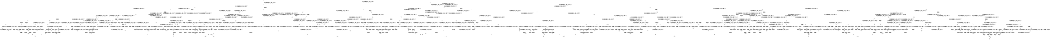 digraph BCG {
size = "7, 10.5";
center = TRUE;
node [shape = circle];
0 [peripheries = 2];
0 -> 1 [label = "EX !0 !ATOMIC_EXCH_BRANCH (1, +1, TRUE, +0, 2, TRUE) !{}"];
0 -> 2 [label = "EX !2 !ATOMIC_EXCH_BRANCH (1, +0, TRUE, +0, 1, TRUE) !{}"];
0 -> 3 [label = "EX !1 !ATOMIC_EXCH_BRANCH (1, +1, TRUE, +0, 3, TRUE) !{}"];
1 -> 4 [label = "EX !2 !ATOMIC_EXCH_BRANCH (1, +0, TRUE, +0, 1, FALSE) !{0}"];
1 -> 5 [label = "EX !1 !ATOMIC_EXCH_BRANCH (1, +1, TRUE, +0, 3, FALSE) !{0}"];
1 -> 6 [label = "TERMINATE !0"];
2 -> 7 [label = "EX !2 !ATOMIC_EXCH_BRANCH (1, +0, TRUE, +0, 1, TRUE) !{0, 1, 2}"];
2 -> 8 [label = "EX !0 !ATOMIC_EXCH_BRANCH (1, +1, TRUE, +0, 2, TRUE) !{0, 1, 2}"];
2 -> 9 [label = "EX !1 !ATOMIC_EXCH_BRANCH (1, +1, TRUE, +0, 3, TRUE) !{0, 1, 2}"];
2 -> 10 [label = "EX !0 !ATOMIC_EXCH_BRANCH (1, +1, TRUE, +0, 2, TRUE) !{0, 1, 2}"];
3 -> 11 [label = "EX !0 !ATOMIC_EXCH_BRANCH (1, +1, TRUE, +0, 2, FALSE) !{0, 1}"];
3 -> 12 [label = "EX !2 !ATOMIC_EXCH_BRANCH (1, +0, TRUE, +0, 1, FALSE) !{0, 1}"];
3 -> 13 [label = "TERMINATE !1"];
3 -> 14 [label = "EX !0 !ATOMIC_EXCH_BRANCH (1, +1, TRUE, +0, 2, FALSE) !{0, 1}"];
4 -> 15 [label = "EX !1 !ATOMIC_EXCH_BRANCH (1, +1, TRUE, +0, 3, TRUE) !{0, 1, 2}"];
4 -> 16 [label = "TERMINATE !0"];
4 -> 17 [label = "TERMINATE !2"];
5 -> 18 [label = "EX !1 !ATOMIC_EXCH_BRANCH (1, +0, TRUE, +1, 1, TRUE) !{0, 1}"];
5 -> 19 [label = "EX !2 !ATOMIC_EXCH_BRANCH (1, +0, TRUE, +0, 1, FALSE) !{0, 1}"];
5 -> 20 [label = "TERMINATE !0"];
6 -> 21 [label = "EX !2 !ATOMIC_EXCH_BRANCH (1, +0, TRUE, +0, 1, FALSE) !{}"];
6 -> 22 [label = "EX !1 !ATOMIC_EXCH_BRANCH (1, +1, TRUE, +0, 3, FALSE) !{}"];
7 -> 7 [label = "EX !2 !ATOMIC_EXCH_BRANCH (1, +0, TRUE, +0, 1, TRUE) !{0, 1, 2}"];
7 -> 8 [label = "EX !0 !ATOMIC_EXCH_BRANCH (1, +1, TRUE, +0, 2, TRUE) !{0, 1, 2}"];
7 -> 9 [label = "EX !1 !ATOMIC_EXCH_BRANCH (1, +1, TRUE, +0, 3, TRUE) !{0, 1, 2}"];
7 -> 10 [label = "EX !0 !ATOMIC_EXCH_BRANCH (1, +1, TRUE, +0, 2, TRUE) !{0, 1, 2}"];
8 -> 23 [label = "EX !2 !ATOMIC_EXCH_BRANCH (1, +0, TRUE, +0, 1, FALSE) !{0, 1, 2}"];
8 -> 24 [label = "EX !1 !ATOMIC_EXCH_BRANCH (1, +1, TRUE, +0, 3, FALSE) !{0, 1, 2}"];
8 -> 25 [label = "TERMINATE !0"];
9 -> 26 [label = "EX !2 !ATOMIC_EXCH_BRANCH (1, +0, TRUE, +0, 1, FALSE) !{0, 1, 2}"];
9 -> 27 [label = "EX !0 !ATOMIC_EXCH_BRANCH (1, +1, TRUE, +0, 2, FALSE) !{0, 1, 2}"];
9 -> 28 [label = "TERMINATE !1"];
9 -> 29 [label = "EX !0 !ATOMIC_EXCH_BRANCH (1, +1, TRUE, +0, 2, FALSE) !{0, 1, 2}"];
10 -> 30 [label = "EX !1 !ATOMIC_EXCH_BRANCH (1, +1, TRUE, +0, 3, FALSE) !{0, 1, 2}"];
10 -> 31 [label = "EX !2 !ATOMIC_EXCH_BRANCH (1, +0, TRUE, +0, 1, FALSE) !{0, 1, 2}"];
10 -> 32 [label = "EX !1 !ATOMIC_EXCH_BRANCH (1, +1, TRUE, +0, 3, FALSE) !{0, 1, 2}"];
10 -> 33 [label = "TERMINATE !0"];
11 -> 34 [label = "EX !2 !ATOMIC_EXCH_BRANCH (1, +0, TRUE, +0, 1, FALSE) !{0, 1}"];
11 -> 35 [label = "TERMINATE !0"];
11 -> 36 [label = "TERMINATE !1"];
12 -> 15 [label = "EX !0 !ATOMIC_EXCH_BRANCH (1, +1, TRUE, +0, 2, TRUE) !{0, 1, 2}"];
12 -> 37 [label = "TERMINATE !2"];
12 -> 38 [label = "TERMINATE !1"];
12 -> 39 [label = "EX !0 !ATOMIC_EXCH_BRANCH (1, +1, TRUE, +0, 2, TRUE) !{0, 1, 2}"];
13 -> 40 [label = "EX !0 !ATOMIC_EXCH_BRANCH (1, +1, TRUE, +0, 2, FALSE) !{0}"];
13 -> 41 [label = "EX !2 !ATOMIC_EXCH_BRANCH (1, +0, TRUE, +0, 1, FALSE) !{0}"];
13 -> 42 [label = "EX !0 !ATOMIC_EXCH_BRANCH (1, +1, TRUE, +0, 2, FALSE) !{0}"];
14 -> 43 [label = "EX !2 !ATOMIC_EXCH_BRANCH (1, +0, TRUE, +0, 1, FALSE) !{0, 1}"];
14 -> 44 [label = "TERMINATE !0"];
14 -> 45 [label = "TERMINATE !1"];
15 -> 46 [label = "TERMINATE !0"];
15 -> 47 [label = "TERMINATE !2"];
15 -> 48 [label = "TERMINATE !1"];
16 -> 49 [label = "EX !1 !ATOMIC_EXCH_BRANCH (1, +1, TRUE, +0, 3, TRUE) !{1, 2}"];
16 -> 50 [label = "TERMINATE !2"];
16 -> 51 [label = "EX !1 !ATOMIC_EXCH_BRANCH (1, +1, TRUE, +0, 3, TRUE) !{1, 2}"];
17 -> 52 [label = "EX !1 !ATOMIC_EXCH_BRANCH (1, +1, TRUE, +0, 3, TRUE) !{0, 1}"];
17 -> 50 [label = "TERMINATE !0"];
18 -> 53 [label = "EX !1 !ATOMIC_EXCH_BRANCH (1, +1, TRUE, +0, 3, TRUE) !{0, 1}"];
18 -> 54 [label = "EX !2 !ATOMIC_EXCH_BRANCH (1, +0, TRUE, +0, 1, TRUE) !{0, 1}"];
18 -> 55 [label = "TERMINATE !0"];
19 -> 56 [label = "EX !1 !ATOMIC_EXCH_BRANCH (1, +0, TRUE, +1, 1, FALSE) !{0, 1, 2}"];
19 -> 57 [label = "TERMINATE !0"];
19 -> 58 [label = "TERMINATE !2"];
20 -> 59 [label = "EX !1 !ATOMIC_EXCH_BRANCH (1, +0, TRUE, +1, 1, TRUE) !{1}"];
20 -> 60 [label = "EX !2 !ATOMIC_EXCH_BRANCH (1, +0, TRUE, +0, 1, FALSE) !{1}"];
20 -> 61 [label = "EX !1 !ATOMIC_EXCH_BRANCH (1, +0, TRUE, +1, 1, TRUE) !{1}"];
21 -> 49 [label = "EX !1 !ATOMIC_EXCH_BRANCH (1, +1, TRUE, +0, 3, TRUE) !{1, 2}"];
21 -> 50 [label = "TERMINATE !2"];
21 -> 51 [label = "EX !1 !ATOMIC_EXCH_BRANCH (1, +1, TRUE, +0, 3, TRUE) !{1, 2}"];
22 -> 59 [label = "EX !1 !ATOMIC_EXCH_BRANCH (1, +0, TRUE, +1, 1, TRUE) !{1}"];
22 -> 60 [label = "EX !2 !ATOMIC_EXCH_BRANCH (1, +0, TRUE, +0, 1, FALSE) !{1}"];
22 -> 61 [label = "EX !1 !ATOMIC_EXCH_BRANCH (1, +0, TRUE, +1, 1, TRUE) !{1}"];
23 -> 15 [label = "EX !1 !ATOMIC_EXCH_BRANCH (1, +1, TRUE, +0, 3, TRUE) !{0, 1, 2}"];
23 -> 16 [label = "TERMINATE !0"];
23 -> 17 [label = "TERMINATE !2"];
24 -> 62 [label = "EX !1 !ATOMIC_EXCH_BRANCH (1, +0, TRUE, +1, 1, TRUE) !{0, 1, 2}"];
24 -> 63 [label = "EX !2 !ATOMIC_EXCH_BRANCH (1, +0, TRUE, +0, 1, FALSE) !{0, 1, 2}"];
24 -> 64 [label = "TERMINATE !0"];
25 -> 65 [label = "EX !2 !ATOMIC_EXCH_BRANCH (1, +0, TRUE, +0, 1, FALSE) !{1, 2}"];
25 -> 66 [label = "EX !1 !ATOMIC_EXCH_BRANCH (1, +1, TRUE, +0, 3, FALSE) !{1, 2}"];
25 -> 67 [label = "EX !1 !ATOMIC_EXCH_BRANCH (1, +1, TRUE, +0, 3, FALSE) !{1, 2}"];
26 -> 15 [label = "EX !0 !ATOMIC_EXCH_BRANCH (1, +1, TRUE, +0, 2, TRUE) !{0, 1, 2}"];
26 -> 37 [label = "TERMINATE !2"];
26 -> 38 [label = "TERMINATE !1"];
26 -> 39 [label = "EX !0 !ATOMIC_EXCH_BRANCH (1, +1, TRUE, +0, 2, TRUE) !{0, 1, 2}"];
27 -> 68 [label = "EX !2 !ATOMIC_EXCH_BRANCH (1, +0, TRUE, +0, 1, FALSE) !{0, 1, 2}"];
27 -> 69 [label = "TERMINATE !0"];
27 -> 70 [label = "TERMINATE !1"];
28 -> 71 [label = "EX !2 !ATOMIC_EXCH_BRANCH (1, +0, TRUE, +0, 1, FALSE) !{0, 2}"];
28 -> 72 [label = "EX !0 !ATOMIC_EXCH_BRANCH (1, +1, TRUE, +0, 2, FALSE) !{0, 2}"];
28 -> 73 [label = "EX !0 !ATOMIC_EXCH_BRANCH (1, +1, TRUE, +0, 2, FALSE) !{0, 2}"];
29 -> 74 [label = "EX !2 !ATOMIC_EXCH_BRANCH (1, +0, TRUE, +0, 1, FALSE) !{0, 1, 2}"];
29 -> 75 [label = "TERMINATE !0"];
29 -> 76 [label = "TERMINATE !1"];
30 -> 77 [label = "EX !2 !ATOMIC_EXCH_BRANCH (1, +0, TRUE, +0, 1, FALSE) !{0, 1, 2}"];
30 -> 78 [label = "EX !1 !ATOMIC_EXCH_BRANCH (1, +0, TRUE, +1, 1, TRUE) !{0, 1, 2}"];
30 -> 79 [label = "EX !2 !ATOMIC_EXCH_BRANCH (1, +0, TRUE, +0, 1, FALSE) !{0, 1, 2}"];
30 -> 80 [label = "TERMINATE !0"];
31 -> 81 [label = "EX !1 !ATOMIC_EXCH_BRANCH (1, +1, TRUE, +0, 3, TRUE) !{0, 1, 2}"];
31 -> 39 [label = "EX !1 !ATOMIC_EXCH_BRANCH (1, +1, TRUE, +0, 3, TRUE) !{0, 1, 2}"];
31 -> 82 [label = "TERMINATE !0"];
31 -> 83 [label = "TERMINATE !2"];
32 -> 78 [label = "EX !1 !ATOMIC_EXCH_BRANCH (1, +0, TRUE, +1, 1, TRUE) !{0, 1, 2}"];
32 -> 84 [label = "EX !1 !ATOMIC_EXCH_BRANCH (1, +0, TRUE, +1, 1, TRUE) !{0, 1, 2}"];
32 -> 85 [label = "EX !2 !ATOMIC_EXCH_BRANCH (1, +0, TRUE, +0, 1, FALSE) !{0, 1, 2}"];
32 -> 86 [label = "TERMINATE !0"];
33 -> 87 [label = "EX !2 !ATOMIC_EXCH_BRANCH (1, +0, TRUE, +0, 1, FALSE) !{1, 2}"];
33 -> 88 [label = "EX !1 !ATOMIC_EXCH_BRANCH (1, +1, TRUE, +0, 3, FALSE) !{1, 2}"];
34 -> 89 [label = "TERMINATE !0"];
34 -> 90 [label = "TERMINATE !2"];
34 -> 91 [label = "TERMINATE !1"];
35 -> 92 [label = "EX !2 !ATOMIC_EXCH_BRANCH (1, +0, TRUE, +0, 1, FALSE) !{1}"];
35 -> 93 [label = "TERMINATE !1"];
36 -> 94 [label = "EX !2 !ATOMIC_EXCH_BRANCH (1, +0, TRUE, +0, 1, FALSE) !{0}"];
36 -> 93 [label = "TERMINATE !0"];
37 -> 52 [label = "EX !0 !ATOMIC_EXCH_BRANCH (1, +1, TRUE, +0, 2, TRUE) !{0, 1}"];
37 -> 95 [label = "TERMINATE !1"];
37 -> 96 [label = "EX !0 !ATOMIC_EXCH_BRANCH (1, +1, TRUE, +0, 2, TRUE) !{0, 1}"];
38 -> 97 [label = "EX !0 !ATOMIC_EXCH_BRANCH (1, +1, TRUE, +0, 2, TRUE) !{0, 2}"];
38 -> 95 [label = "TERMINATE !2"];
38 -> 98 [label = "EX !0 !ATOMIC_EXCH_BRANCH (1, +1, TRUE, +0, 2, TRUE) !{0, 2}"];
39 -> 99 [label = "TERMINATE !0"];
39 -> 100 [label = "TERMINATE !2"];
39 -> 101 [label = "TERMINATE !1"];
40 -> 94 [label = "EX !2 !ATOMIC_EXCH_BRANCH (1, +0, TRUE, +0, 1, FALSE) !{0}"];
40 -> 93 [label = "TERMINATE !0"];
41 -> 97 [label = "EX !0 !ATOMIC_EXCH_BRANCH (1, +1, TRUE, +0, 2, TRUE) !{0, 2}"];
41 -> 95 [label = "TERMINATE !2"];
41 -> 98 [label = "EX !0 !ATOMIC_EXCH_BRANCH (1, +1, TRUE, +0, 2, TRUE) !{0, 2}"];
42 -> 102 [label = "EX !2 !ATOMIC_EXCH_BRANCH (1, +0, TRUE, +0, 1, FALSE) !{0}"];
42 -> 103 [label = "TERMINATE !0"];
43 -> 104 [label = "TERMINATE !0"];
43 -> 105 [label = "TERMINATE !2"];
43 -> 106 [label = "TERMINATE !1"];
44 -> 107 [label = "EX !2 !ATOMIC_EXCH_BRANCH (1, +0, TRUE, +0, 1, FALSE) !{1}"];
44 -> 108 [label = "TERMINATE !1"];
45 -> 109 [label = "EX !2 !ATOMIC_EXCH_BRANCH (1, +0, TRUE, +0, 1, FALSE) !{0}"];
45 -> 108 [label = "TERMINATE !0"];
46 -> 110 [label = "TERMINATE !2"];
46 -> 111 [label = "TERMINATE !1"];
47 -> 110 [label = "TERMINATE !0"];
47 -> 112 [label = "TERMINATE !1"];
48 -> 111 [label = "TERMINATE !0"];
48 -> 112 [label = "TERMINATE !2"];
49 -> 110 [label = "TERMINATE !2"];
49 -> 111 [label = "TERMINATE !1"];
50 -> 113 [label = "EX !1 !ATOMIC_EXCH_BRANCH (1, +1, TRUE, +0, 3, TRUE) !{1}"];
50 -> 114 [label = "EX !1 !ATOMIC_EXCH_BRANCH (1, +1, TRUE, +0, 3, TRUE) !{1}"];
51 -> 115 [label = "TERMINATE !2"];
51 -> 116 [label = "TERMINATE !1"];
52 -> 110 [label = "TERMINATE !0"];
52 -> 112 [label = "TERMINATE !1"];
53 -> 34 [label = "EX !2 !ATOMIC_EXCH_BRANCH (1, +0, TRUE, +0, 1, FALSE) !{0, 1}"];
53 -> 35 [label = "TERMINATE !0"];
53 -> 36 [label = "TERMINATE !1"];
54 -> 117 [label = "EX !1 !ATOMIC_EXCH_BRANCH (1, +1, TRUE, +0, 3, TRUE) !{0, 1, 2}"];
54 -> 118 [label = "EX !2 !ATOMIC_EXCH_BRANCH (1, +0, TRUE, +0, 1, TRUE) !{0, 1, 2}"];
54 -> 119 [label = "TERMINATE !0"];
55 -> 120 [label = "EX !1 !ATOMIC_EXCH_BRANCH (1, +1, TRUE, +0, 3, TRUE) !{1}"];
55 -> 121 [label = "EX !2 !ATOMIC_EXCH_BRANCH (1, +0, TRUE, +0, 1, TRUE) !{1}"];
55 -> 122 [label = "EX !1 !ATOMIC_EXCH_BRANCH (1, +1, TRUE, +0, 3, TRUE) !{1}"];
56 -> 89 [label = "TERMINATE !0"];
56 -> 90 [label = "TERMINATE !2"];
56 -> 91 [label = "TERMINATE !1"];
57 -> 123 [label = "EX !1 !ATOMIC_EXCH_BRANCH (1, +0, TRUE, +1, 1, FALSE) !{1, 2}"];
57 -> 124 [label = "TERMINATE !2"];
57 -> 125 [label = "EX !1 !ATOMIC_EXCH_BRANCH (1, +0, TRUE, +1, 1, FALSE) !{1, 2}"];
58 -> 126 [label = "EX !1 !ATOMIC_EXCH_BRANCH (1, +0, TRUE, +1, 1, FALSE) !{0, 1}"];
58 -> 124 [label = "TERMINATE !0"];
59 -> 120 [label = "EX !1 !ATOMIC_EXCH_BRANCH (1, +1, TRUE, +0, 3, TRUE) !{1}"];
59 -> 121 [label = "EX !2 !ATOMIC_EXCH_BRANCH (1, +0, TRUE, +0, 1, TRUE) !{1}"];
59 -> 122 [label = "EX !1 !ATOMIC_EXCH_BRANCH (1, +1, TRUE, +0, 3, TRUE) !{1}"];
60 -> 123 [label = "EX !1 !ATOMIC_EXCH_BRANCH (1, +0, TRUE, +1, 1, FALSE) !{1, 2}"];
60 -> 124 [label = "TERMINATE !2"];
60 -> 125 [label = "EX !1 !ATOMIC_EXCH_BRANCH (1, +0, TRUE, +1, 1, FALSE) !{1, 2}"];
61 -> 127 [label = "EX !2 !ATOMIC_EXCH_BRANCH (1, +0, TRUE, +0, 1, TRUE) !{1}"];
61 -> 122 [label = "EX !1 !ATOMIC_EXCH_BRANCH (1, +1, TRUE, +0, 3, TRUE) !{1}"];
62 -> 117 [label = "EX !1 !ATOMIC_EXCH_BRANCH (1, +1, TRUE, +0, 3, TRUE) !{0, 1, 2}"];
62 -> 118 [label = "EX !2 !ATOMIC_EXCH_BRANCH (1, +0, TRUE, +0, 1, TRUE) !{0, 1, 2}"];
62 -> 119 [label = "TERMINATE !0"];
63 -> 56 [label = "EX !1 !ATOMIC_EXCH_BRANCH (1, +0, TRUE, +1, 1, FALSE) !{0, 1, 2}"];
63 -> 57 [label = "TERMINATE !0"];
63 -> 58 [label = "TERMINATE !2"];
64 -> 128 [label = "EX !1 !ATOMIC_EXCH_BRANCH (1, +0, TRUE, +1, 1, TRUE) !{1, 2}"];
64 -> 129 [label = "EX !2 !ATOMIC_EXCH_BRANCH (1, +0, TRUE, +0, 1, FALSE) !{1, 2}"];
64 -> 130 [label = "EX !1 !ATOMIC_EXCH_BRANCH (1, +0, TRUE, +1, 1, TRUE) !{1, 2}"];
65 -> 49 [label = "EX !1 !ATOMIC_EXCH_BRANCH (1, +1, TRUE, +0, 3, TRUE) !{1, 2}"];
65 -> 50 [label = "TERMINATE !2"];
65 -> 51 [label = "EX !1 !ATOMIC_EXCH_BRANCH (1, +1, TRUE, +0, 3, TRUE) !{1, 2}"];
66 -> 128 [label = "EX !1 !ATOMIC_EXCH_BRANCH (1, +0, TRUE, +1, 1, TRUE) !{1, 2}"];
66 -> 129 [label = "EX !2 !ATOMIC_EXCH_BRANCH (1, +0, TRUE, +0, 1, FALSE) !{1, 2}"];
66 -> 130 [label = "EX !1 !ATOMIC_EXCH_BRANCH (1, +0, TRUE, +1, 1, TRUE) !{1, 2}"];
67 -> 131 [label = "EX !2 !ATOMIC_EXCH_BRANCH (1, +0, TRUE, +0, 1, FALSE) !{1, 2}"];
67 -> 130 [label = "EX !1 !ATOMIC_EXCH_BRANCH (1, +0, TRUE, +1, 1, TRUE) !{1, 2}"];
67 -> 132 [label = "EX !2 !ATOMIC_EXCH_BRANCH (1, +0, TRUE, +0, 1, FALSE) !{1, 2}"];
68 -> 89 [label = "TERMINATE !0"];
68 -> 90 [label = "TERMINATE !2"];
68 -> 91 [label = "TERMINATE !1"];
69 -> 133 [label = "EX !2 !ATOMIC_EXCH_BRANCH (1, +0, TRUE, +0, 1, FALSE) !{1, 2}"];
69 -> 134 [label = "TERMINATE !1"];
70 -> 135 [label = "EX !2 !ATOMIC_EXCH_BRANCH (1, +0, TRUE, +0, 1, FALSE) !{0, 2}"];
70 -> 134 [label = "TERMINATE !0"];
71 -> 97 [label = "EX !0 !ATOMIC_EXCH_BRANCH (1, +1, TRUE, +0, 2, TRUE) !{0, 2}"];
71 -> 95 [label = "TERMINATE !2"];
71 -> 98 [label = "EX !0 !ATOMIC_EXCH_BRANCH (1, +1, TRUE, +0, 2, TRUE) !{0, 2}"];
72 -> 135 [label = "EX !2 !ATOMIC_EXCH_BRANCH (1, +0, TRUE, +0, 1, FALSE) !{0, 2}"];
72 -> 134 [label = "TERMINATE !0"];
73 -> 136 [label = "EX !2 !ATOMIC_EXCH_BRANCH (1, +0, TRUE, +0, 1, FALSE) !{0, 2}"];
73 -> 137 [label = "EX !2 !ATOMIC_EXCH_BRANCH (1, +0, TRUE, +0, 1, FALSE) !{0, 2}"];
73 -> 138 [label = "TERMINATE !0"];
74 -> 139 [label = "TERMINATE !0"];
74 -> 140 [label = "TERMINATE !2"];
74 -> 141 [label = "TERMINATE !1"];
75 -> 142 [label = "EX !2 !ATOMIC_EXCH_BRANCH (1, +0, TRUE, +0, 1, FALSE) !{1, 2}"];
75 -> 143 [label = "TERMINATE !1"];
76 -> 144 [label = "EX !2 !ATOMIC_EXCH_BRANCH (1, +0, TRUE, +0, 1, FALSE) !{0, 2}"];
76 -> 143 [label = "TERMINATE !0"];
77 -> 145 [label = "EX !1 !ATOMIC_EXCH_BRANCH (1, +0, TRUE, +1, 1, FALSE) !{0, 1, 2}"];
77 -> 146 [label = "TERMINATE !0"];
77 -> 147 [label = "TERMINATE !2"];
78 -> 148 [label = "EX !2 !ATOMIC_EXCH_BRANCH (1, +0, TRUE, +0, 1, TRUE) !{0, 1, 2}"];
78 -> 149 [label = "EX !1 !ATOMIC_EXCH_BRANCH (1, +1, TRUE, +0, 3, TRUE) !{0, 1, 2}"];
78 -> 150 [label = "EX !2 !ATOMIC_EXCH_BRANCH (1, +0, TRUE, +0, 1, TRUE) !{0, 1, 2}"];
78 -> 151 [label = "TERMINATE !0"];
79 -> 152 [label = "EX !1 !ATOMIC_EXCH_BRANCH (1, +0, TRUE, +1, 1, FALSE) !{0, 1, 2}"];
79 -> 153 [label = "TERMINATE !0"];
79 -> 154 [label = "TERMINATE !2"];
80 -> 155 [label = "EX !1 !ATOMIC_EXCH_BRANCH (1, +0, TRUE, +1, 1, TRUE) !{1, 2}"];
80 -> 156 [label = "EX !2 !ATOMIC_EXCH_BRANCH (1, +0, TRUE, +0, 1, FALSE) !{1, 2}"];
81 -> 157 [label = "TERMINATE !0"];
81 -> 158 [label = "TERMINATE !2"];
81 -> 159 [label = "TERMINATE !1"];
82 -> 160 [label = "EX !1 !ATOMIC_EXCH_BRANCH (1, +1, TRUE, +0, 3, TRUE) !{1, 2}"];
82 -> 161 [label = "TERMINATE !2"];
83 -> 162 [label = "EX !1 !ATOMIC_EXCH_BRANCH (1, +1, TRUE, +0, 3, TRUE) !{0, 1}"];
83 -> 161 [label = "TERMINATE !0"];
84 -> 149 [label = "EX !1 !ATOMIC_EXCH_BRANCH (1, +1, TRUE, +0, 3, TRUE) !{0, 1, 2}"];
84 -> 163 [label = "EX !1 !ATOMIC_EXCH_BRANCH (1, +1, TRUE, +0, 3, TRUE) !{0, 1, 2}"];
84 -> 164 [label = "EX !2 !ATOMIC_EXCH_BRANCH (1, +0, TRUE, +0, 1, TRUE) !{0, 1, 2}"];
84 -> 165 [label = "TERMINATE !0"];
85 -> 152 [label = "EX !1 !ATOMIC_EXCH_BRANCH (1, +0, TRUE, +1, 1, FALSE) !{0, 1, 2}"];
85 -> 166 [label = "EX !1 !ATOMIC_EXCH_BRANCH (1, +0, TRUE, +1, 1, FALSE) !{0, 1, 2}"];
85 -> 167 [label = "TERMINATE !0"];
85 -> 168 [label = "TERMINATE !2"];
86 -> 169 [label = "EX !1 !ATOMIC_EXCH_BRANCH (1, +0, TRUE, +1, 1, TRUE) !{1, 2}"];
86 -> 170 [label = "EX !2 !ATOMIC_EXCH_BRANCH (1, +0, TRUE, +0, 1, FALSE) !{1, 2}"];
87 -> 160 [label = "EX !1 !ATOMIC_EXCH_BRANCH (1, +1, TRUE, +0, 3, TRUE) !{1, 2}"];
87 -> 161 [label = "TERMINATE !2"];
88 -> 169 [label = "EX !1 !ATOMIC_EXCH_BRANCH (1, +0, TRUE, +1, 1, TRUE) !{1, 2}"];
88 -> 170 [label = "EX !2 !ATOMIC_EXCH_BRANCH (1, +0, TRUE, +0, 1, FALSE) !{1, 2}"];
89 -> 171 [label = "TERMINATE !2"];
89 -> 172 [label = "TERMINATE !1"];
90 -> 171 [label = "TERMINATE !0"];
90 -> 173 [label = "TERMINATE !1"];
91 -> 172 [label = "TERMINATE !0"];
91 -> 173 [label = "TERMINATE !2"];
92 -> 171 [label = "TERMINATE !2"];
92 -> 172 [label = "TERMINATE !1"];
93 -> 174 [label = "EX !2 !ATOMIC_EXCH_BRANCH (1, +0, TRUE, +0, 1, FALSE) !{}"];
94 -> 172 [label = "TERMINATE !0"];
94 -> 173 [label = "TERMINATE !2"];
95 -> 175 [label = "EX !0 !ATOMIC_EXCH_BRANCH (1, +1, TRUE, +0, 2, TRUE) !{0}"];
95 -> 176 [label = "EX !0 !ATOMIC_EXCH_BRANCH (1, +1, TRUE, +0, 2, TRUE) !{0}"];
96 -> 177 [label = "TERMINATE !0"];
96 -> 178 [label = "TERMINATE !1"];
97 -> 111 [label = "TERMINATE !0"];
97 -> 112 [label = "TERMINATE !2"];
98 -> 179 [label = "TERMINATE !0"];
98 -> 180 [label = "TERMINATE !2"];
99 -> 181 [label = "TERMINATE !2"];
99 -> 182 [label = "TERMINATE !1"];
100 -> 181 [label = "TERMINATE !0"];
100 -> 183 [label = "TERMINATE !1"];
101 -> 182 [label = "TERMINATE !0"];
101 -> 183 [label = "TERMINATE !2"];
102 -> 184 [label = "TERMINATE !0"];
102 -> 185 [label = "TERMINATE !2"];
103 -> 186 [label = "EX !2 !ATOMIC_EXCH_BRANCH (1, +0, TRUE, +0, 1, FALSE) !{}"];
104 -> 187 [label = "TERMINATE !2"];
104 -> 188 [label = "TERMINATE !1"];
105 -> 187 [label = "TERMINATE !0"];
105 -> 189 [label = "TERMINATE !1"];
106 -> 188 [label = "TERMINATE !0"];
106 -> 189 [label = "TERMINATE !2"];
107 -> 187 [label = "TERMINATE !2"];
107 -> 188 [label = "TERMINATE !1"];
108 -> 190 [label = "EX !2 !ATOMIC_EXCH_BRANCH (1, +0, TRUE, +0, 1, FALSE) !{}"];
109 -> 188 [label = "TERMINATE !0"];
109 -> 189 [label = "TERMINATE !2"];
110 -> 191 [label = "TERMINATE !1"];
111 -> 191 [label = "TERMINATE !2"];
112 -> 191 [label = "TERMINATE !0"];
113 -> 191 [label = "TERMINATE !1"];
114 -> 192 [label = "TERMINATE !1"];
115 -> 193 [label = "TERMINATE !1"];
116 -> 193 [label = "TERMINATE !2"];
117 -> 68 [label = "EX !2 !ATOMIC_EXCH_BRANCH (1, +0, TRUE, +0, 1, FALSE) !{0, 1, 2}"];
117 -> 69 [label = "TERMINATE !0"];
117 -> 70 [label = "TERMINATE !1"];
118 -> 117 [label = "EX !1 !ATOMIC_EXCH_BRANCH (1, +1, TRUE, +0, 3, TRUE) !{0, 1, 2}"];
118 -> 118 [label = "EX !2 !ATOMIC_EXCH_BRANCH (1, +0, TRUE, +0, 1, TRUE) !{0, 1, 2}"];
118 -> 119 [label = "TERMINATE !0"];
119 -> 194 [label = "EX !1 !ATOMIC_EXCH_BRANCH (1, +1, TRUE, +0, 3, TRUE) !{1, 2}"];
119 -> 195 [label = "EX !2 !ATOMIC_EXCH_BRANCH (1, +0, TRUE, +0, 1, TRUE) !{1, 2}"];
119 -> 196 [label = "EX !1 !ATOMIC_EXCH_BRANCH (1, +1, TRUE, +0, 3, TRUE) !{1, 2}"];
120 -> 92 [label = "EX !2 !ATOMIC_EXCH_BRANCH (1, +0, TRUE, +0, 1, FALSE) !{1}"];
120 -> 93 [label = "TERMINATE !1"];
121 -> 194 [label = "EX !1 !ATOMIC_EXCH_BRANCH (1, +1, TRUE, +0, 3, TRUE) !{1, 2}"];
121 -> 195 [label = "EX !2 !ATOMIC_EXCH_BRANCH (1, +0, TRUE, +0, 1, TRUE) !{1, 2}"];
121 -> 196 [label = "EX !1 !ATOMIC_EXCH_BRANCH (1, +1, TRUE, +0, 3, TRUE) !{1, 2}"];
122 -> 197 [label = "EX !2 !ATOMIC_EXCH_BRANCH (1, +0, TRUE, +0, 1, FALSE) !{1}"];
122 -> 198 [label = "TERMINATE !1"];
123 -> 171 [label = "TERMINATE !2"];
123 -> 172 [label = "TERMINATE !1"];
124 -> 199 [label = "EX !1 !ATOMIC_EXCH_BRANCH (1, +0, TRUE, +1, 1, FALSE) !{1}"];
124 -> 200 [label = "EX !1 !ATOMIC_EXCH_BRANCH (1, +0, TRUE, +1, 1, FALSE) !{1}"];
125 -> 201 [label = "TERMINATE !2"];
125 -> 202 [label = "TERMINATE !1"];
126 -> 171 [label = "TERMINATE !0"];
126 -> 173 [label = "TERMINATE !1"];
127 -> 203 [label = "EX !1 !ATOMIC_EXCH_BRANCH (1, +1, TRUE, +0, 3, TRUE) !{1, 2}"];
127 -> 204 [label = "EX !2 !ATOMIC_EXCH_BRANCH (1, +0, TRUE, +0, 1, TRUE) !{1, 2}"];
128 -> 194 [label = "EX !1 !ATOMIC_EXCH_BRANCH (1, +1, TRUE, +0, 3, TRUE) !{1, 2}"];
128 -> 195 [label = "EX !2 !ATOMIC_EXCH_BRANCH (1, +0, TRUE, +0, 1, TRUE) !{1, 2}"];
128 -> 196 [label = "EX !1 !ATOMIC_EXCH_BRANCH (1, +1, TRUE, +0, 3, TRUE) !{1, 2}"];
129 -> 123 [label = "EX !1 !ATOMIC_EXCH_BRANCH (1, +0, TRUE, +1, 1, FALSE) !{1, 2}"];
129 -> 124 [label = "TERMINATE !2"];
129 -> 125 [label = "EX !1 !ATOMIC_EXCH_BRANCH (1, +0, TRUE, +1, 1, FALSE) !{1, 2}"];
130 -> 205 [label = "EX !2 !ATOMIC_EXCH_BRANCH (1, +0, TRUE, +0, 1, TRUE) !{1, 2}"];
130 -> 196 [label = "EX !1 !ATOMIC_EXCH_BRANCH (1, +1, TRUE, +0, 3, TRUE) !{1, 2}"];
130 -> 206 [label = "EX !2 !ATOMIC_EXCH_BRANCH (1, +0, TRUE, +0, 1, TRUE) !{1, 2}"];
131 -> 207 [label = "EX !1 !ATOMIC_EXCH_BRANCH (1, +0, TRUE, +1, 1, FALSE) !{1, 2}"];
131 -> 208 [label = "TERMINATE !2"];
131 -> 125 [label = "EX !1 !ATOMIC_EXCH_BRANCH (1, +0, TRUE, +1, 1, FALSE) !{1, 2}"];
132 -> 125 [label = "EX !1 !ATOMIC_EXCH_BRANCH (1, +0, TRUE, +1, 1, FALSE) !{1, 2}"];
132 -> 209 [label = "TERMINATE !2"];
133 -> 171 [label = "TERMINATE !2"];
133 -> 172 [label = "TERMINATE !1"];
134 -> 210 [label = "EX !2 !ATOMIC_EXCH_BRANCH (1, +0, TRUE, +0, 1, FALSE) !{2}"];
134 -> 211 [label = "EX !2 !ATOMIC_EXCH_BRANCH (1, +0, TRUE, +0, 1, FALSE) !{2}"];
135 -> 172 [label = "TERMINATE !0"];
135 -> 173 [label = "TERMINATE !2"];
136 -> 212 [label = "TERMINATE !0"];
136 -> 213 [label = "TERMINATE !2"];
137 -> 214 [label = "TERMINATE !0"];
137 -> 215 [label = "TERMINATE !2"];
138 -> 216 [label = "EX !2 !ATOMIC_EXCH_BRANCH (1, +0, TRUE, +0, 1, FALSE) !{2}"];
139 -> 217 [label = "TERMINATE !2"];
139 -> 218 [label = "TERMINATE !1"];
140 -> 217 [label = "TERMINATE !0"];
140 -> 219 [label = "TERMINATE !1"];
141 -> 218 [label = "TERMINATE !0"];
141 -> 219 [label = "TERMINATE !2"];
142 -> 217 [label = "TERMINATE !2"];
142 -> 218 [label = "TERMINATE !1"];
143 -> 220 [label = "EX !2 !ATOMIC_EXCH_BRANCH (1, +0, TRUE, +0, 1, FALSE) !{2}"];
144 -> 218 [label = "TERMINATE !0"];
144 -> 219 [label = "TERMINATE !2"];
145 -> 221 [label = "TERMINATE !0"];
145 -> 222 [label = "TERMINATE !2"];
145 -> 223 [label = "TERMINATE !1"];
146 -> 224 [label = "EX !1 !ATOMIC_EXCH_BRANCH (1, +0, TRUE, +1, 1, FALSE) !{1, 2}"];
146 -> 225 [label = "TERMINATE !2"];
147 -> 226 [label = "EX !1 !ATOMIC_EXCH_BRANCH (1, +0, TRUE, +1, 1, FALSE) !{0, 1}"];
147 -> 225 [label = "TERMINATE !0"];
148 -> 227 [label = "EX !1 !ATOMIC_EXCH_BRANCH (1, +1, TRUE, +0, 3, TRUE) !{0, 1, 2}"];
148 -> 148 [label = "EX !2 !ATOMIC_EXCH_BRANCH (1, +0, TRUE, +0, 1, TRUE) !{0, 1, 2}"];
148 -> 228 [label = "TERMINATE !0"];
149 -> 229 [label = "EX !2 !ATOMIC_EXCH_BRANCH (1, +0, TRUE, +0, 1, FALSE) !{0, 1, 2}"];
149 -> 230 [label = "EX !2 !ATOMIC_EXCH_BRANCH (1, +0, TRUE, +0, 1, FALSE) !{0, 1, 2}"];
149 -> 231 [label = "TERMINATE !0"];
149 -> 232 [label = "TERMINATE !1"];
150 -> 148 [label = "EX !2 !ATOMIC_EXCH_BRANCH (1, +0, TRUE, +0, 1, TRUE) !{0, 1, 2}"];
150 -> 149 [label = "EX !1 !ATOMIC_EXCH_BRANCH (1, +1, TRUE, +0, 3, TRUE) !{0, 1, 2}"];
150 -> 150 [label = "EX !2 !ATOMIC_EXCH_BRANCH (1, +0, TRUE, +0, 1, TRUE) !{0, 1, 2}"];
150 -> 151 [label = "TERMINATE !0"];
151 -> 233 [label = "EX !1 !ATOMIC_EXCH_BRANCH (1, +1, TRUE, +0, 3, TRUE) !{1, 2}"];
151 -> 234 [label = "EX !2 !ATOMIC_EXCH_BRANCH (1, +0, TRUE, +0, 1, TRUE) !{1, 2}"];
152 -> 235 [label = "TERMINATE !0"];
152 -> 236 [label = "TERMINATE !2"];
152 -> 237 [label = "TERMINATE !1"];
153 -> 238 [label = "EX !1 !ATOMIC_EXCH_BRANCH (1, +0, TRUE, +1, 1, FALSE) !{1, 2}"];
153 -> 239 [label = "TERMINATE !2"];
154 -> 240 [label = "EX !1 !ATOMIC_EXCH_BRANCH (1, +0, TRUE, +1, 1, FALSE) !{0, 1}"];
154 -> 239 [label = "TERMINATE !0"];
155 -> 233 [label = "EX !1 !ATOMIC_EXCH_BRANCH (1, +1, TRUE, +0, 3, TRUE) !{1, 2}"];
155 -> 234 [label = "EX !2 !ATOMIC_EXCH_BRANCH (1, +0, TRUE, +0, 1, TRUE) !{1, 2}"];
156 -> 238 [label = "EX !1 !ATOMIC_EXCH_BRANCH (1, +0, TRUE, +1, 1, FALSE) !{1, 2}"];
156 -> 239 [label = "TERMINATE !2"];
157 -> 241 [label = "TERMINATE !2"];
157 -> 242 [label = "TERMINATE !1"];
158 -> 241 [label = "TERMINATE !0"];
158 -> 243 [label = "TERMINATE !1"];
159 -> 242 [label = "TERMINATE !0"];
159 -> 243 [label = "TERMINATE !2"];
160 -> 181 [label = "TERMINATE !2"];
160 -> 182 [label = "TERMINATE !1"];
161 -> 244 [label = "EX !1 !ATOMIC_EXCH_BRANCH (1, +1, TRUE, +0, 3, TRUE) !{1}"];
162 -> 181 [label = "TERMINATE !0"];
162 -> 183 [label = "TERMINATE !1"];
163 -> 74 [label = "EX !2 !ATOMIC_EXCH_BRANCH (1, +0, TRUE, +0, 1, FALSE) !{0, 1, 2}"];
163 -> 75 [label = "TERMINATE !0"];
163 -> 76 [label = "TERMINATE !1"];
164 -> 149 [label = "EX !1 !ATOMIC_EXCH_BRANCH (1, +1, TRUE, +0, 3, TRUE) !{0, 1, 2}"];
164 -> 163 [label = "EX !1 !ATOMIC_EXCH_BRANCH (1, +1, TRUE, +0, 3, TRUE) !{0, 1, 2}"];
164 -> 164 [label = "EX !2 !ATOMIC_EXCH_BRANCH (1, +0, TRUE, +0, 1, TRUE) !{0, 1, 2}"];
164 -> 165 [label = "TERMINATE !0"];
165 -> 245 [label = "EX !1 !ATOMIC_EXCH_BRANCH (1, +1, TRUE, +0, 3, TRUE) !{1, 2}"];
165 -> 246 [label = "EX !2 !ATOMIC_EXCH_BRANCH (1, +0, TRUE, +0, 1, TRUE) !{1, 2}"];
166 -> 139 [label = "TERMINATE !0"];
166 -> 140 [label = "TERMINATE !2"];
166 -> 141 [label = "TERMINATE !1"];
167 -> 247 [label = "EX !1 !ATOMIC_EXCH_BRANCH (1, +0, TRUE, +1, 1, FALSE) !{1, 2}"];
167 -> 248 [label = "TERMINATE !2"];
168 -> 249 [label = "EX !1 !ATOMIC_EXCH_BRANCH (1, +0, TRUE, +1, 1, FALSE) !{0, 1}"];
168 -> 248 [label = "TERMINATE !0"];
169 -> 245 [label = "EX !1 !ATOMIC_EXCH_BRANCH (1, +1, TRUE, +0, 3, TRUE) !{1, 2}"];
169 -> 246 [label = "EX !2 !ATOMIC_EXCH_BRANCH (1, +0, TRUE, +0, 1, TRUE) !{1, 2}"];
170 -> 247 [label = "EX !1 !ATOMIC_EXCH_BRANCH (1, +0, TRUE, +1, 1, FALSE) !{1, 2}"];
170 -> 248 [label = "TERMINATE !2"];
171 -> 250 [label = "TERMINATE !1"];
172 -> 250 [label = "TERMINATE !2"];
173 -> 250 [label = "TERMINATE !0"];
174 -> 250 [label = "TERMINATE !2"];
175 -> 191 [label = "TERMINATE !0"];
176 -> 251 [label = "TERMINATE !0"];
177 -> 252 [label = "TERMINATE !1"];
178 -> 252 [label = "TERMINATE !0"];
179 -> 253 [label = "TERMINATE !2"];
180 -> 253 [label = "TERMINATE !0"];
181 -> 254 [label = "TERMINATE !1"];
182 -> 254 [label = "TERMINATE !2"];
183 -> 254 [label = "TERMINATE !0"];
184 -> 255 [label = "TERMINATE !2"];
185 -> 255 [label = "TERMINATE !0"];
186 -> 255 [label = "TERMINATE !2"];
187 -> 256 [label = "TERMINATE !1"];
188 -> 256 [label = "TERMINATE !2"];
189 -> 256 [label = "TERMINATE !0"];
190 -> 256 [label = "TERMINATE !2"];
191 -> 257 [label = "exit"];
192 -> 258 [label = "exit"];
193 -> 259 [label = "exit"];
194 -> 133 [label = "EX !2 !ATOMIC_EXCH_BRANCH (1, +0, TRUE, +0, 1, FALSE) !{1, 2}"];
194 -> 134 [label = "TERMINATE !1"];
195 -> 194 [label = "EX !1 !ATOMIC_EXCH_BRANCH (1, +1, TRUE, +0, 3, TRUE) !{1, 2}"];
195 -> 195 [label = "EX !2 !ATOMIC_EXCH_BRANCH (1, +0, TRUE, +0, 1, TRUE) !{1, 2}"];
195 -> 196 [label = "EX !1 !ATOMIC_EXCH_BRANCH (1, +1, TRUE, +0, 3, TRUE) !{1, 2}"];
196 -> 260 [label = "EX !2 !ATOMIC_EXCH_BRANCH (1, +0, TRUE, +0, 1, FALSE) !{1, 2}"];
196 -> 261 [label = "EX !2 !ATOMIC_EXCH_BRANCH (1, +0, TRUE, +0, 1, FALSE) !{1, 2}"];
196 -> 262 [label = "TERMINATE !1"];
197 -> 263 [label = "TERMINATE !2"];
197 -> 264 [label = "TERMINATE !1"];
198 -> 265 [label = "EX !2 !ATOMIC_EXCH_BRANCH (1, +0, TRUE, +0, 1, FALSE) !{}"];
199 -> 250 [label = "TERMINATE !1"];
200 -> 266 [label = "TERMINATE !1"];
201 -> 267 [label = "TERMINATE !1"];
202 -> 267 [label = "TERMINATE !2"];
203 -> 268 [label = "EX !2 !ATOMIC_EXCH_BRANCH (1, +0, TRUE, +0, 1, FALSE) !{1, 2}"];
203 -> 269 [label = "TERMINATE !1"];
204 -> 203 [label = "EX !1 !ATOMIC_EXCH_BRANCH (1, +1, TRUE, +0, 3, TRUE) !{1, 2}"];
204 -> 204 [label = "EX !2 !ATOMIC_EXCH_BRANCH (1, +0, TRUE, +0, 1, TRUE) !{1, 2}"];
205 -> 270 [label = "EX !1 !ATOMIC_EXCH_BRANCH (1, +1, TRUE, +0, 3, TRUE) !{1, 2}"];
205 -> 205 [label = "EX !2 !ATOMIC_EXCH_BRANCH (1, +0, TRUE, +0, 1, TRUE) !{1, 2}"];
205 -> 196 [label = "EX !1 !ATOMIC_EXCH_BRANCH (1, +1, TRUE, +0, 3, TRUE) !{1, 2}"];
206 -> 205 [label = "EX !2 !ATOMIC_EXCH_BRANCH (1, +0, TRUE, +0, 1, TRUE) !{1, 2}"];
206 -> 196 [label = "EX !1 !ATOMIC_EXCH_BRANCH (1, +1, TRUE, +0, 3, TRUE) !{1, 2}"];
206 -> 206 [label = "EX !2 !ATOMIC_EXCH_BRANCH (1, +0, TRUE, +0, 1, TRUE) !{1, 2}"];
207 -> 271 [label = "TERMINATE !2"];
207 -> 272 [label = "TERMINATE !1"];
208 -> 273 [label = "EX !1 !ATOMIC_EXCH_BRANCH (1, +0, TRUE, +1, 1, FALSE) !{1}"];
209 -> 274 [label = "EX !1 !ATOMIC_EXCH_BRANCH (1, +0, TRUE, +1, 1, FALSE) !{1}"];
210 -> 250 [label = "TERMINATE !2"];
211 -> 275 [label = "TERMINATE !2"];
212 -> 276 [label = "TERMINATE !2"];
213 -> 276 [label = "TERMINATE !0"];
214 -> 277 [label = "TERMINATE !2"];
215 -> 277 [label = "TERMINATE !0"];
216 -> 277 [label = "TERMINATE !2"];
217 -> 278 [label = "TERMINATE !1"];
218 -> 278 [label = "TERMINATE !2"];
219 -> 278 [label = "TERMINATE !0"];
220 -> 278 [label = "TERMINATE !2"];
221 -> 279 [label = "TERMINATE !2"];
221 -> 280 [label = "TERMINATE !1"];
222 -> 279 [label = "TERMINATE !0"];
222 -> 281 [label = "TERMINATE !1"];
223 -> 280 [label = "TERMINATE !0"];
223 -> 281 [label = "TERMINATE !2"];
224 -> 279 [label = "TERMINATE !2"];
224 -> 280 [label = "TERMINATE !1"];
225 -> 282 [label = "EX !1 !ATOMIC_EXCH_BRANCH (1, +0, TRUE, +1, 1, FALSE) !{1}"];
226 -> 279 [label = "TERMINATE !0"];
226 -> 281 [label = "TERMINATE !1"];
227 -> 229 [label = "EX !2 !ATOMIC_EXCH_BRANCH (1, +0, TRUE, +0, 1, FALSE) !{0, 1, 2}"];
227 -> 283 [label = "TERMINATE !0"];
227 -> 284 [label = "TERMINATE !1"];
228 -> 285 [label = "EX !1 !ATOMIC_EXCH_BRANCH (1, +1, TRUE, +0, 3, TRUE) !{1, 2}"];
228 -> 286 [label = "EX !2 !ATOMIC_EXCH_BRANCH (1, +0, TRUE, +0, 1, TRUE) !{1, 2}"];
229 -> 221 [label = "TERMINATE !0"];
229 -> 222 [label = "TERMINATE !2"];
229 -> 223 [label = "TERMINATE !1"];
230 -> 235 [label = "TERMINATE !0"];
230 -> 236 [label = "TERMINATE !2"];
230 -> 237 [label = "TERMINATE !1"];
231 -> 287 [label = "EX !2 !ATOMIC_EXCH_BRANCH (1, +0, TRUE, +0, 1, FALSE) !{1, 2}"];
231 -> 288 [label = "TERMINATE !1"];
232 -> 289 [label = "EX !2 !ATOMIC_EXCH_BRANCH (1, +0, TRUE, +0, 1, FALSE) !{0, 2}"];
232 -> 288 [label = "TERMINATE !0"];
233 -> 287 [label = "EX !2 !ATOMIC_EXCH_BRANCH (1, +0, TRUE, +0, 1, FALSE) !{1, 2}"];
233 -> 288 [label = "TERMINATE !1"];
234 -> 233 [label = "EX !1 !ATOMIC_EXCH_BRANCH (1, +1, TRUE, +0, 3, TRUE) !{1, 2}"];
234 -> 234 [label = "EX !2 !ATOMIC_EXCH_BRANCH (1, +0, TRUE, +0, 1, TRUE) !{1, 2}"];
235 -> 290 [label = "TERMINATE !2"];
235 -> 291 [label = "TERMINATE !1"];
236 -> 290 [label = "TERMINATE !0"];
236 -> 292 [label = "TERMINATE !1"];
237 -> 291 [label = "TERMINATE !0"];
237 -> 292 [label = "TERMINATE !2"];
238 -> 290 [label = "TERMINATE !2"];
238 -> 291 [label = "TERMINATE !1"];
239 -> 293 [label = "EX !1 !ATOMIC_EXCH_BRANCH (1, +0, TRUE, +1, 1, FALSE) !{1}"];
240 -> 290 [label = "TERMINATE !0"];
240 -> 292 [label = "TERMINATE !1"];
241 -> 294 [label = "TERMINATE !1"];
242 -> 294 [label = "TERMINATE !2"];
243 -> 294 [label = "TERMINATE !0"];
244 -> 254 [label = "TERMINATE !1"];
245 -> 142 [label = "EX !2 !ATOMIC_EXCH_BRANCH (1, +0, TRUE, +0, 1, FALSE) !{1, 2}"];
245 -> 143 [label = "TERMINATE !1"];
246 -> 245 [label = "EX !1 !ATOMIC_EXCH_BRANCH (1, +1, TRUE, +0, 3, TRUE) !{1, 2}"];
246 -> 246 [label = "EX !2 !ATOMIC_EXCH_BRANCH (1, +0, TRUE, +0, 1, TRUE) !{1, 2}"];
247 -> 217 [label = "TERMINATE !2"];
247 -> 218 [label = "TERMINATE !1"];
248 -> 295 [label = "EX !1 !ATOMIC_EXCH_BRANCH (1, +0, TRUE, +1, 1, FALSE) !{1}"];
249 -> 217 [label = "TERMINATE !0"];
249 -> 219 [label = "TERMINATE !1"];
250 -> 257 [label = "exit"];
251 -> 296 [label = "exit"];
252 -> 297 [label = "exit"];
253 -> 298 [label = "exit"];
254 -> 299 [label = "exit"];
255 -> 296 [label = "exit"];
256 -> 297 [label = "exit"];
260 -> 271 [label = "TERMINATE !2"];
260 -> 272 [label = "TERMINATE !1"];
261 -> 201 [label = "TERMINATE !2"];
261 -> 202 [label = "TERMINATE !1"];
262 -> 300 [label = "EX !2 !ATOMIC_EXCH_BRANCH (1, +0, TRUE, +0, 1, FALSE) !{2}"];
263 -> 266 [label = "TERMINATE !1"];
264 -> 266 [label = "TERMINATE !2"];
265 -> 266 [label = "TERMINATE !2"];
266 -> 258 [label = "exit"];
267 -> 259 [label = "exit"];
268 -> 263 [label = "TERMINATE !2"];
268 -> 264 [label = "TERMINATE !1"];
269 -> 301 [label = "EX !2 !ATOMIC_EXCH_BRANCH (1, +0, TRUE, +0, 1, FALSE) !{2}"];
270 -> 260 [label = "EX !2 !ATOMIC_EXCH_BRANCH (1, +0, TRUE, +0, 1, FALSE) !{1, 2}"];
270 -> 302 [label = "TERMINATE !1"];
271 -> 303 [label = "TERMINATE !1"];
272 -> 303 [label = "TERMINATE !2"];
273 -> 303 [label = "TERMINATE !1"];
274 -> 267 [label = "TERMINATE !1"];
275 -> 304 [label = "exit"];
276 -> 305 [label = "exit"];
277 -> 298 [label = "exit"];
278 -> 299 [label = "exit"];
279 -> 306 [label = "TERMINATE !1"];
280 -> 306 [label = "TERMINATE !2"];
281 -> 306 [label = "TERMINATE !0"];
282 -> 306 [label = "TERMINATE !1"];
283 -> 307 [label = "EX !2 !ATOMIC_EXCH_BRANCH (1, +0, TRUE, +0, 1, FALSE) !{1, 2}"];
283 -> 308 [label = "TERMINATE !1"];
284 -> 309 [label = "EX !2 !ATOMIC_EXCH_BRANCH (1, +0, TRUE, +0, 1, FALSE) !{0, 2}"];
284 -> 308 [label = "TERMINATE !0"];
285 -> 307 [label = "EX !2 !ATOMIC_EXCH_BRANCH (1, +0, TRUE, +0, 1, FALSE) !{1, 2}"];
285 -> 308 [label = "TERMINATE !1"];
286 -> 285 [label = "EX !1 !ATOMIC_EXCH_BRANCH (1, +1, TRUE, +0, 3, TRUE) !{1, 2}"];
286 -> 286 [label = "EX !2 !ATOMIC_EXCH_BRANCH (1, +0, TRUE, +0, 1, TRUE) !{1, 2}"];
287 -> 290 [label = "TERMINATE !2"];
287 -> 291 [label = "TERMINATE !1"];
288 -> 310 [label = "EX !2 !ATOMIC_EXCH_BRANCH (1, +0, TRUE, +0, 1, FALSE) !{2}"];
289 -> 291 [label = "TERMINATE !0"];
289 -> 292 [label = "TERMINATE !2"];
290 -> 311 [label = "TERMINATE !1"];
291 -> 311 [label = "TERMINATE !2"];
292 -> 311 [label = "TERMINATE !0"];
293 -> 311 [label = "TERMINATE !1"];
294 -> 312 [label = "exit"];
295 -> 278 [label = "TERMINATE !1"];
300 -> 267 [label = "TERMINATE !2"];
301 -> 266 [label = "TERMINATE !2"];
302 -> 313 [label = "EX !2 !ATOMIC_EXCH_BRANCH (1, +0, TRUE, +0, 1, FALSE) !{2}"];
303 -> 314 [label = "exit"];
306 -> 315 [label = "exit"];
307 -> 279 [label = "TERMINATE !2"];
307 -> 280 [label = "TERMINATE !1"];
308 -> 316 [label = "EX !2 !ATOMIC_EXCH_BRANCH (1, +0, TRUE, +0, 1, FALSE) !{2}"];
309 -> 280 [label = "TERMINATE !0"];
309 -> 281 [label = "TERMINATE !2"];
310 -> 311 [label = "TERMINATE !2"];
311 -> 312 [label = "exit"];
313 -> 303 [label = "TERMINATE !2"];
316 -> 306 [label = "TERMINATE !2"];
}
